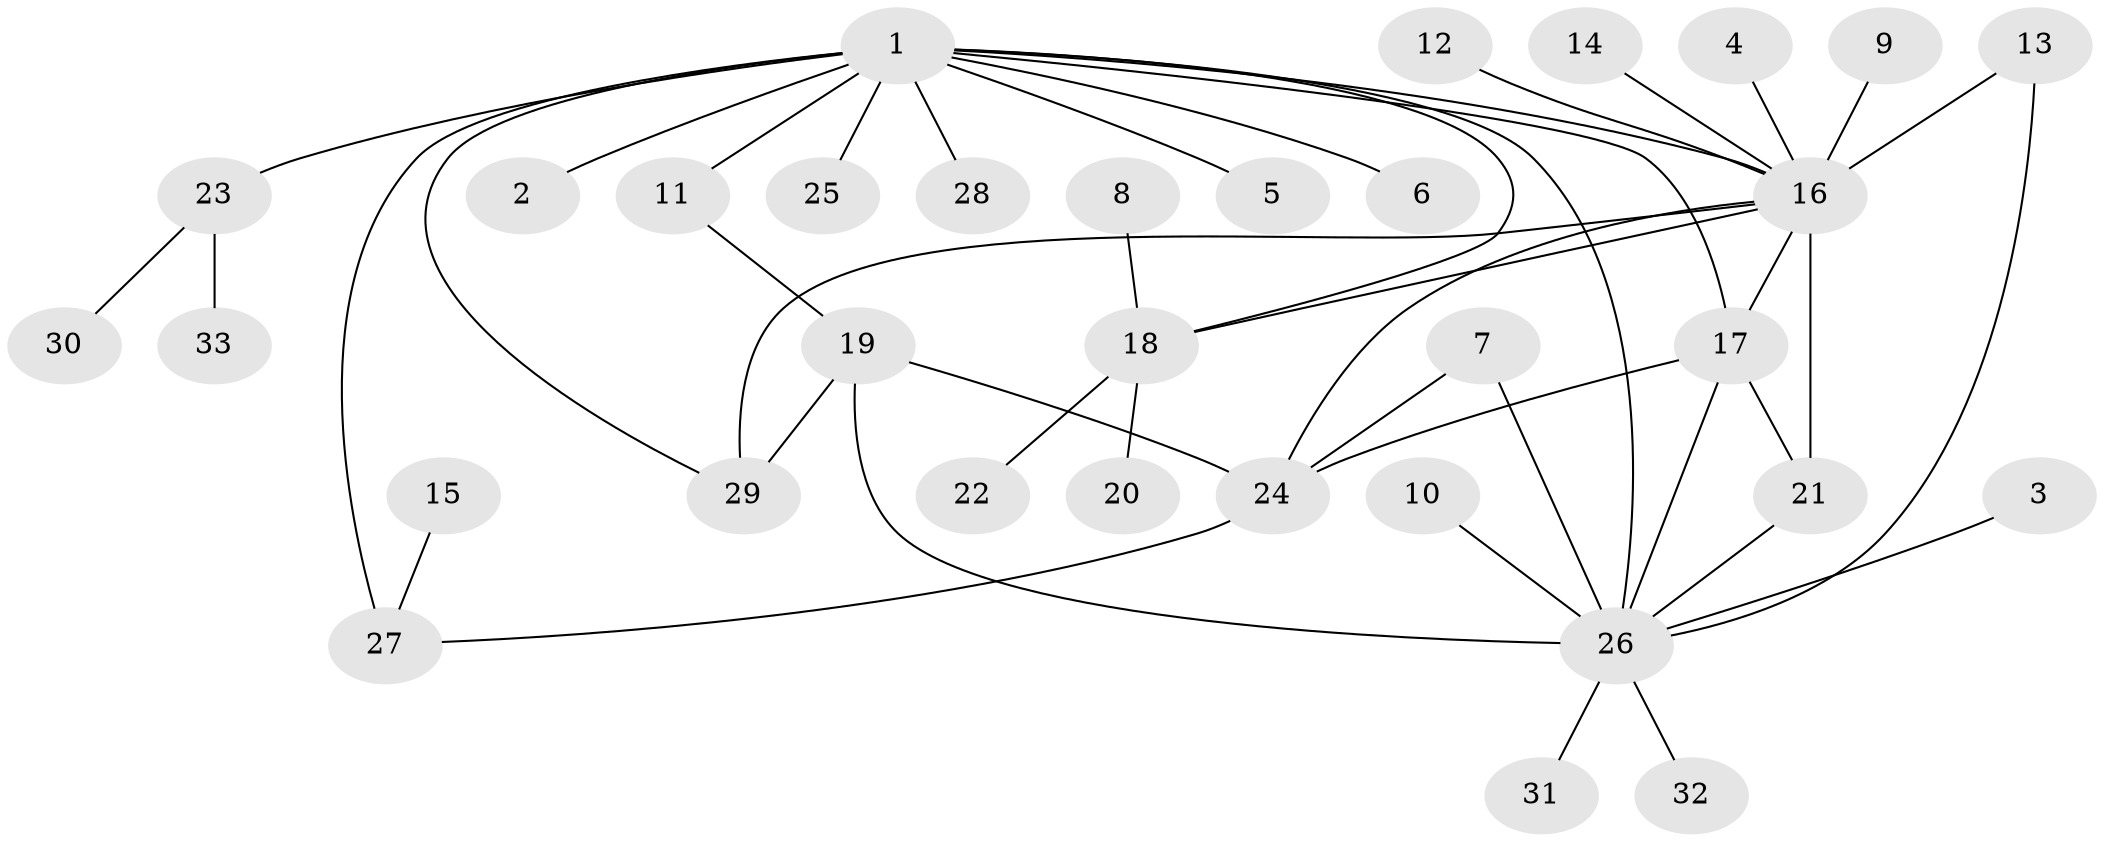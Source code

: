 // original degree distribution, {8: 0.045454545454545456, 4: 0.015151515151515152, 6: 0.045454545454545456, 11: 0.015151515151515152, 3: 0.09090909090909091, 5: 0.06060606060606061, 13: 0.015151515151515152, 1: 0.5757575757575758, 2: 0.13636363636363635}
// Generated by graph-tools (version 1.1) at 2025/26/03/09/25 03:26:45]
// undirected, 33 vertices, 45 edges
graph export_dot {
graph [start="1"]
  node [color=gray90,style=filled];
  1;
  2;
  3;
  4;
  5;
  6;
  7;
  8;
  9;
  10;
  11;
  12;
  13;
  14;
  15;
  16;
  17;
  18;
  19;
  20;
  21;
  22;
  23;
  24;
  25;
  26;
  27;
  28;
  29;
  30;
  31;
  32;
  33;
  1 -- 2 [weight=1.0];
  1 -- 5 [weight=1.0];
  1 -- 6 [weight=1.0];
  1 -- 11 [weight=1.0];
  1 -- 16 [weight=1.0];
  1 -- 17 [weight=1.0];
  1 -- 18 [weight=1.0];
  1 -- 23 [weight=2.0];
  1 -- 25 [weight=1.0];
  1 -- 26 [weight=2.0];
  1 -- 27 [weight=2.0];
  1 -- 28 [weight=1.0];
  1 -- 29 [weight=1.0];
  3 -- 26 [weight=1.0];
  4 -- 16 [weight=1.0];
  7 -- 24 [weight=1.0];
  7 -- 26 [weight=1.0];
  8 -- 18 [weight=1.0];
  9 -- 16 [weight=1.0];
  10 -- 26 [weight=1.0];
  11 -- 19 [weight=1.0];
  12 -- 16 [weight=1.0];
  13 -- 16 [weight=1.0];
  13 -- 26 [weight=1.0];
  14 -- 16 [weight=1.0];
  15 -- 27 [weight=1.0];
  16 -- 17 [weight=1.0];
  16 -- 18 [weight=2.0];
  16 -- 21 [weight=1.0];
  16 -- 24 [weight=1.0];
  16 -- 29 [weight=1.0];
  17 -- 21 [weight=1.0];
  17 -- 24 [weight=1.0];
  17 -- 26 [weight=1.0];
  18 -- 20 [weight=1.0];
  18 -- 22 [weight=1.0];
  19 -- 24 [weight=1.0];
  19 -- 26 [weight=1.0];
  19 -- 29 [weight=1.0];
  21 -- 26 [weight=1.0];
  23 -- 30 [weight=1.0];
  23 -- 33 [weight=1.0];
  24 -- 27 [weight=1.0];
  26 -- 31 [weight=1.0];
  26 -- 32 [weight=1.0];
}
